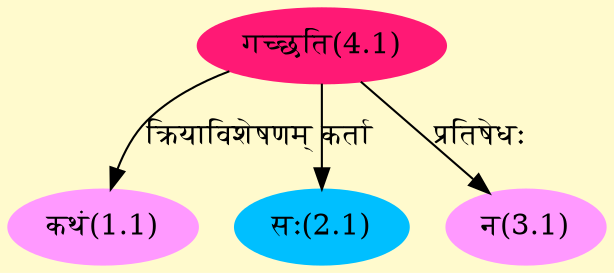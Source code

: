 digraph G{
rankdir=BT;
 compound=true;
 bgcolor="lemonchiffon1";
Node1_1 [style=filled, color="#FF99FF" label = "कथं(1.1)"]
Node4_1 [style=filled, color="#FF1975" label = "गच्छति(4.1)"]
Node2_1 [style=filled, color="#00BFFF" label = "सः(2.1)"]
Node3_1 [style=filled, color="#FF99FF" label = "न(3.1)"]
/* Start of Relations section */

Node1_1 -> Node4_1 [  label="क्रियाविशेषणम्"  dir="back" ]
Node2_1 -> Node4_1 [  label="कर्ता"  dir="back" ]
Node3_1 -> Node4_1 [  label="प्रतिषेधः"  dir="back" ]
}
